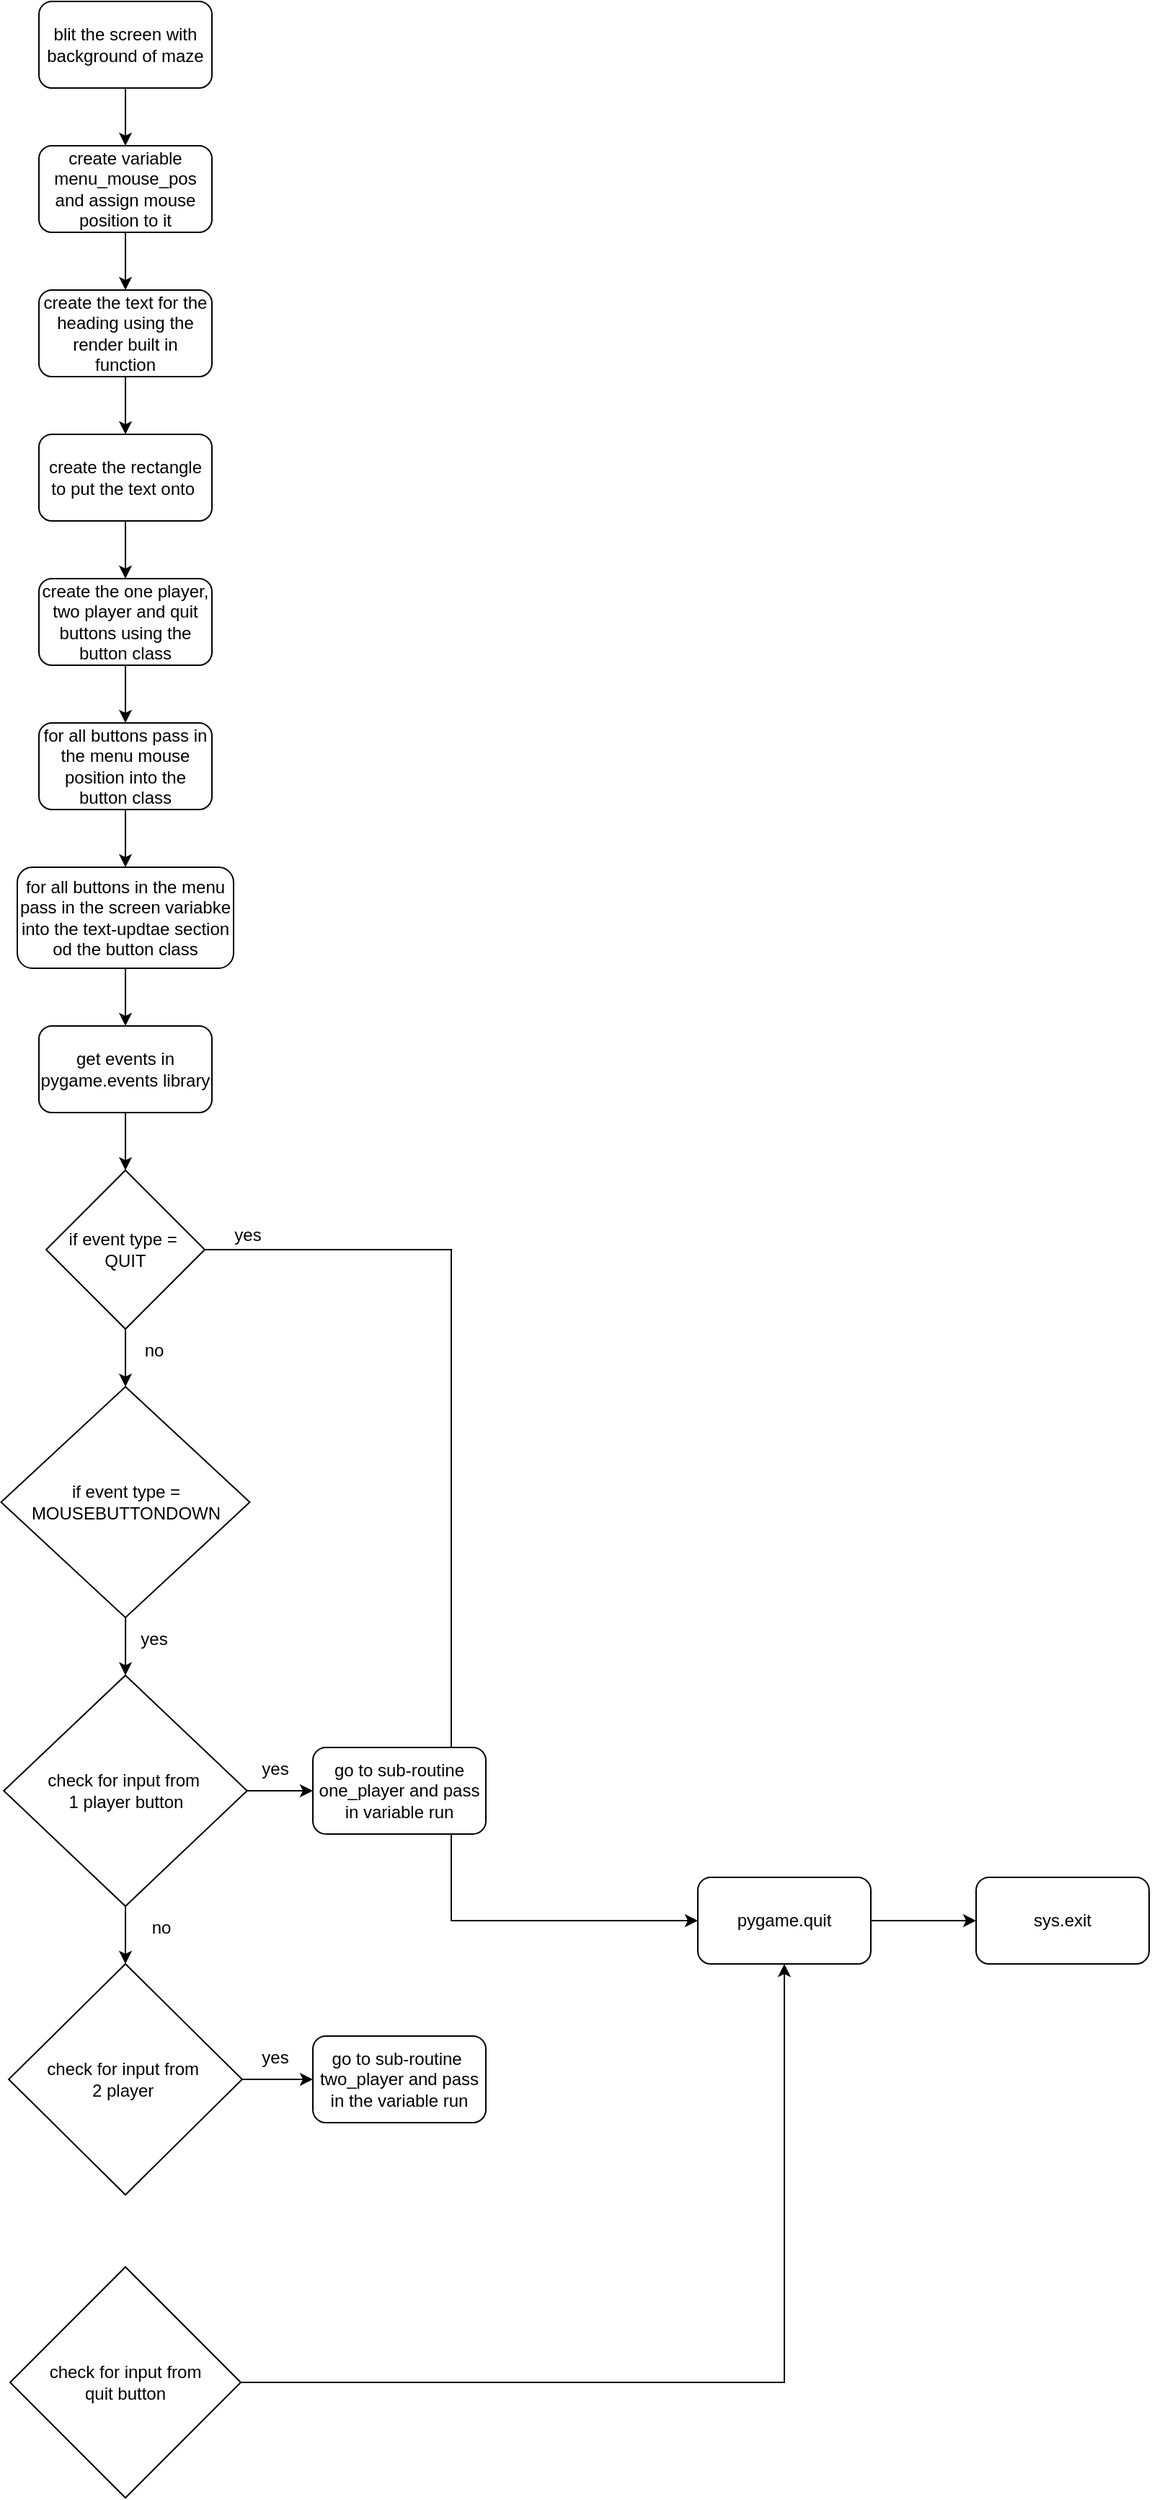 <mxfile version="24.7.14">
  <diagram id="C5RBs43oDa-KdzZeNtuy" name="Page-1">
    <mxGraphModel dx="474" dy="788" grid="1" gridSize="10" guides="1" tooltips="1" connect="1" arrows="1" fold="1" page="1" pageScale="1" pageWidth="1000" pageHeight="2000" math="0" shadow="0">
      <root>
        <mxCell id="WIyWlLk6GJQsqaUBKTNV-0" />
        <mxCell id="WIyWlLk6GJQsqaUBKTNV-1" parent="WIyWlLk6GJQsqaUBKTNV-0" />
        <mxCell id="j9sT3DzLjJvzvAmUAjQL-17" style="edgeStyle=orthogonalEdgeStyle;rounded=0;orthogonalLoop=1;jettySize=auto;html=1;entryX=0.5;entryY=0;entryDx=0;entryDy=0;" edge="1" parent="WIyWlLk6GJQsqaUBKTNV-1" source="j9sT3DzLjJvzvAmUAjQL-0" target="j9sT3DzLjJvzvAmUAjQL-1">
          <mxGeometry relative="1" as="geometry" />
        </mxCell>
        <mxCell id="j9sT3DzLjJvzvAmUAjQL-0" value="blit the screen with background of maze" style="rounded=1;whiteSpace=wrap;html=1;" vertex="1" parent="WIyWlLk6GJQsqaUBKTNV-1">
          <mxGeometry x="250" y="20" width="120" height="60" as="geometry" />
        </mxCell>
        <mxCell id="j9sT3DzLjJvzvAmUAjQL-18" style="edgeStyle=orthogonalEdgeStyle;rounded=0;orthogonalLoop=1;jettySize=auto;html=1;entryX=0.5;entryY=0;entryDx=0;entryDy=0;" edge="1" parent="WIyWlLk6GJQsqaUBKTNV-1" source="j9sT3DzLjJvzvAmUAjQL-1" target="j9sT3DzLjJvzvAmUAjQL-2">
          <mxGeometry relative="1" as="geometry" />
        </mxCell>
        <mxCell id="j9sT3DzLjJvzvAmUAjQL-1" value="create variable menu_mouse_pos and assign mouse position to it" style="rounded=1;whiteSpace=wrap;html=1;" vertex="1" parent="WIyWlLk6GJQsqaUBKTNV-1">
          <mxGeometry x="250" y="120" width="120" height="60" as="geometry" />
        </mxCell>
        <mxCell id="j9sT3DzLjJvzvAmUAjQL-19" style="edgeStyle=orthogonalEdgeStyle;rounded=0;orthogonalLoop=1;jettySize=auto;html=1;entryX=0.5;entryY=0;entryDx=0;entryDy=0;" edge="1" parent="WIyWlLk6GJQsqaUBKTNV-1" source="j9sT3DzLjJvzvAmUAjQL-2" target="j9sT3DzLjJvzvAmUAjQL-3">
          <mxGeometry relative="1" as="geometry" />
        </mxCell>
        <mxCell id="j9sT3DzLjJvzvAmUAjQL-2" value="create the text for the heading using the render built in function" style="rounded=1;whiteSpace=wrap;html=1;" vertex="1" parent="WIyWlLk6GJQsqaUBKTNV-1">
          <mxGeometry x="250" y="220" width="120" height="60" as="geometry" />
        </mxCell>
        <mxCell id="j9sT3DzLjJvzvAmUAjQL-20" style="edgeStyle=orthogonalEdgeStyle;rounded=0;orthogonalLoop=1;jettySize=auto;html=1;entryX=0.5;entryY=0;entryDx=0;entryDy=0;" edge="1" parent="WIyWlLk6GJQsqaUBKTNV-1" source="j9sT3DzLjJvzvAmUAjQL-3" target="j9sT3DzLjJvzvAmUAjQL-4">
          <mxGeometry relative="1" as="geometry" />
        </mxCell>
        <mxCell id="j9sT3DzLjJvzvAmUAjQL-3" value="create the rectangle to put the text onto&amp;nbsp;" style="rounded=1;whiteSpace=wrap;html=1;" vertex="1" parent="WIyWlLk6GJQsqaUBKTNV-1">
          <mxGeometry x="250" y="320" width="120" height="60" as="geometry" />
        </mxCell>
        <mxCell id="j9sT3DzLjJvzvAmUAjQL-21" style="edgeStyle=orthogonalEdgeStyle;rounded=0;orthogonalLoop=1;jettySize=auto;html=1;entryX=0.5;entryY=0;entryDx=0;entryDy=0;" edge="1" parent="WIyWlLk6GJQsqaUBKTNV-1" source="j9sT3DzLjJvzvAmUAjQL-4" target="j9sT3DzLjJvzvAmUAjQL-5">
          <mxGeometry relative="1" as="geometry" />
        </mxCell>
        <mxCell id="j9sT3DzLjJvzvAmUAjQL-4" value="create the one player, two player and quit buttons using the button class" style="rounded=1;whiteSpace=wrap;html=1;" vertex="1" parent="WIyWlLk6GJQsqaUBKTNV-1">
          <mxGeometry x="250" y="420" width="120" height="60" as="geometry" />
        </mxCell>
        <mxCell id="j9sT3DzLjJvzvAmUAjQL-22" style="edgeStyle=orthogonalEdgeStyle;rounded=0;orthogonalLoop=1;jettySize=auto;html=1;entryX=0.5;entryY=0;entryDx=0;entryDy=0;" edge="1" parent="WIyWlLk6GJQsqaUBKTNV-1" source="j9sT3DzLjJvzvAmUAjQL-5" target="j9sT3DzLjJvzvAmUAjQL-6">
          <mxGeometry relative="1" as="geometry" />
        </mxCell>
        <mxCell id="j9sT3DzLjJvzvAmUAjQL-5" value="for all buttons pass in the menu mouse position into the button class" style="rounded=1;whiteSpace=wrap;html=1;" vertex="1" parent="WIyWlLk6GJQsqaUBKTNV-1">
          <mxGeometry x="250" y="520" width="120" height="60" as="geometry" />
        </mxCell>
        <mxCell id="j9sT3DzLjJvzvAmUAjQL-23" style="edgeStyle=orthogonalEdgeStyle;rounded=0;orthogonalLoop=1;jettySize=auto;html=1;entryX=0.5;entryY=0;entryDx=0;entryDy=0;" edge="1" parent="WIyWlLk6GJQsqaUBKTNV-1" source="j9sT3DzLjJvzvAmUAjQL-6" target="j9sT3DzLjJvzvAmUAjQL-7">
          <mxGeometry relative="1" as="geometry" />
        </mxCell>
        <mxCell id="j9sT3DzLjJvzvAmUAjQL-6" value="for all buttons in the menu pass in the screen variabke into the text-updtae section od the button class" style="rounded=1;whiteSpace=wrap;html=1;" vertex="1" parent="WIyWlLk6GJQsqaUBKTNV-1">
          <mxGeometry x="235" y="620" width="150" height="70" as="geometry" />
        </mxCell>
        <mxCell id="j9sT3DzLjJvzvAmUAjQL-24" style="edgeStyle=orthogonalEdgeStyle;rounded=0;orthogonalLoop=1;jettySize=auto;html=1;entryX=0.5;entryY=0;entryDx=0;entryDy=0;" edge="1" parent="WIyWlLk6GJQsqaUBKTNV-1" source="j9sT3DzLjJvzvAmUAjQL-7" target="j9sT3DzLjJvzvAmUAjQL-9">
          <mxGeometry relative="1" as="geometry" />
        </mxCell>
        <mxCell id="j9sT3DzLjJvzvAmUAjQL-7" value="get events in pygame.events library" style="rounded=1;whiteSpace=wrap;html=1;" vertex="1" parent="WIyWlLk6GJQsqaUBKTNV-1">
          <mxGeometry x="250" y="730" width="120" height="60" as="geometry" />
        </mxCell>
        <mxCell id="j9sT3DzLjJvzvAmUAjQL-25" style="edgeStyle=orthogonalEdgeStyle;rounded=0;orthogonalLoop=1;jettySize=auto;html=1;entryX=0;entryY=0.5;entryDx=0;entryDy=0;" edge="1" parent="WIyWlLk6GJQsqaUBKTNV-1" source="j9sT3DzLjJvzvAmUAjQL-9" target="j9sT3DzLjJvzvAmUAjQL-10">
          <mxGeometry relative="1" as="geometry" />
        </mxCell>
        <mxCell id="j9sT3DzLjJvzvAmUAjQL-26" style="edgeStyle=orthogonalEdgeStyle;rounded=0;orthogonalLoop=1;jettySize=auto;html=1;entryX=0.5;entryY=0;entryDx=0;entryDy=0;" edge="1" parent="WIyWlLk6GJQsqaUBKTNV-1" source="j9sT3DzLjJvzvAmUAjQL-9" target="j9sT3DzLjJvzvAmUAjQL-12">
          <mxGeometry relative="1" as="geometry" />
        </mxCell>
        <mxCell id="j9sT3DzLjJvzvAmUAjQL-9" value="if event type =&amp;nbsp;&lt;div&gt;QUIT&lt;/div&gt;" style="rhombus;whiteSpace=wrap;html=1;" vertex="1" parent="WIyWlLk6GJQsqaUBKTNV-1">
          <mxGeometry x="255" y="830" width="110" height="110" as="geometry" />
        </mxCell>
        <mxCell id="j9sT3DzLjJvzvAmUAjQL-38" style="edgeStyle=orthogonalEdgeStyle;rounded=0;orthogonalLoop=1;jettySize=auto;html=1;" edge="1" parent="WIyWlLk6GJQsqaUBKTNV-1" source="j9sT3DzLjJvzvAmUAjQL-10" target="j9sT3DzLjJvzvAmUAjQL-11">
          <mxGeometry relative="1" as="geometry" />
        </mxCell>
        <mxCell id="j9sT3DzLjJvzvAmUAjQL-10" value="pygame.quit" style="rounded=1;whiteSpace=wrap;html=1;" vertex="1" parent="WIyWlLk6GJQsqaUBKTNV-1">
          <mxGeometry x="707" y="1320" width="120" height="60" as="geometry" />
        </mxCell>
        <mxCell id="j9sT3DzLjJvzvAmUAjQL-11" value="sys.exit" style="rounded=1;whiteSpace=wrap;html=1;" vertex="1" parent="WIyWlLk6GJQsqaUBKTNV-1">
          <mxGeometry x="900" y="1320" width="120" height="60" as="geometry" />
        </mxCell>
        <mxCell id="j9sT3DzLjJvzvAmUAjQL-27" style="edgeStyle=orthogonalEdgeStyle;rounded=0;orthogonalLoop=1;jettySize=auto;html=1;entryX=0.5;entryY=0;entryDx=0;entryDy=0;" edge="1" parent="WIyWlLk6GJQsqaUBKTNV-1" source="j9sT3DzLjJvzvAmUAjQL-12" target="j9sT3DzLjJvzvAmUAjQL-13">
          <mxGeometry relative="1" as="geometry" />
        </mxCell>
        <mxCell id="j9sT3DzLjJvzvAmUAjQL-12" value="if event type =&lt;div&gt;MOUSEBUTTONDOWN&lt;/div&gt;" style="rhombus;whiteSpace=wrap;html=1;" vertex="1" parent="WIyWlLk6GJQsqaUBKTNV-1">
          <mxGeometry x="223.75" y="980" width="172.5" height="160" as="geometry" />
        </mxCell>
        <mxCell id="j9sT3DzLjJvzvAmUAjQL-28" style="edgeStyle=orthogonalEdgeStyle;rounded=0;orthogonalLoop=1;jettySize=auto;html=1;entryX=0;entryY=0.5;entryDx=0;entryDy=0;" edge="1" parent="WIyWlLk6GJQsqaUBKTNV-1" source="j9sT3DzLjJvzvAmUAjQL-13" target="j9sT3DzLjJvzvAmUAjQL-14">
          <mxGeometry relative="1" as="geometry" />
        </mxCell>
        <mxCell id="j9sT3DzLjJvzvAmUAjQL-29" style="edgeStyle=orthogonalEdgeStyle;rounded=0;orthogonalLoop=1;jettySize=auto;html=1;entryX=0.5;entryY=0;entryDx=0;entryDy=0;" edge="1" parent="WIyWlLk6GJQsqaUBKTNV-1" source="j9sT3DzLjJvzvAmUAjQL-13" target="j9sT3DzLjJvzvAmUAjQL-15">
          <mxGeometry relative="1" as="geometry" />
        </mxCell>
        <mxCell id="j9sT3DzLjJvzvAmUAjQL-13" value="check for input from&amp;nbsp;&lt;div&gt;1 player button&lt;/div&gt;" style="rhombus;whiteSpace=wrap;html=1;" vertex="1" parent="WIyWlLk6GJQsqaUBKTNV-1">
          <mxGeometry x="225.62" y="1180" width="168.75" height="160" as="geometry" />
        </mxCell>
        <mxCell id="j9sT3DzLjJvzvAmUAjQL-14" value="go to sub-routine one_player and pass in variable run" style="rounded=1;whiteSpace=wrap;html=1;" vertex="1" parent="WIyWlLk6GJQsqaUBKTNV-1">
          <mxGeometry x="440" y="1230" width="120" height="60" as="geometry" />
        </mxCell>
        <mxCell id="j9sT3DzLjJvzvAmUAjQL-30" style="edgeStyle=orthogonalEdgeStyle;rounded=0;orthogonalLoop=1;jettySize=auto;html=1;" edge="1" parent="WIyWlLk6GJQsqaUBKTNV-1" source="j9sT3DzLjJvzvAmUAjQL-15" target="j9sT3DzLjJvzvAmUAjQL-16">
          <mxGeometry relative="1" as="geometry" />
        </mxCell>
        <mxCell id="j9sT3DzLjJvzvAmUAjQL-15" value="check for input from&amp;nbsp;&lt;div&gt;2 player&amp;nbsp;&lt;/div&gt;" style="rhombus;whiteSpace=wrap;html=1;" vertex="1" parent="WIyWlLk6GJQsqaUBKTNV-1">
          <mxGeometry x="229.06" y="1380" width="161.87" height="160" as="geometry" />
        </mxCell>
        <mxCell id="j9sT3DzLjJvzvAmUAjQL-16" value="go to sub-routine&amp;nbsp;&lt;div&gt;two_player and pass in the variable run&lt;/div&gt;" style="rounded=1;whiteSpace=wrap;html=1;" vertex="1" parent="WIyWlLk6GJQsqaUBKTNV-1">
          <mxGeometry x="440" y="1430" width="120" height="60" as="geometry" />
        </mxCell>
        <mxCell id="j9sT3DzLjJvzvAmUAjQL-31" value="yes" style="text;html=1;align=center;verticalAlign=middle;whiteSpace=wrap;rounded=0;" vertex="1" parent="WIyWlLk6GJQsqaUBKTNV-1">
          <mxGeometry x="365" y="860" width="60" height="30" as="geometry" />
        </mxCell>
        <mxCell id="j9sT3DzLjJvzvAmUAjQL-32" value="no" style="text;html=1;align=center;verticalAlign=middle;whiteSpace=wrap;rounded=0;" vertex="1" parent="WIyWlLk6GJQsqaUBKTNV-1">
          <mxGeometry x="300" y="940" width="60" height="30" as="geometry" />
        </mxCell>
        <mxCell id="j9sT3DzLjJvzvAmUAjQL-33" value="yes" style="text;html=1;align=center;verticalAlign=middle;whiteSpace=wrap;rounded=0;" vertex="1" parent="WIyWlLk6GJQsqaUBKTNV-1">
          <mxGeometry x="300" y="1140" width="60" height="30" as="geometry" />
        </mxCell>
        <mxCell id="j9sT3DzLjJvzvAmUAjQL-34" value="yes" style="text;html=1;align=center;verticalAlign=middle;whiteSpace=wrap;rounded=0;" vertex="1" parent="WIyWlLk6GJQsqaUBKTNV-1">
          <mxGeometry x="384" y="1230" width="60" height="30" as="geometry" />
        </mxCell>
        <mxCell id="j9sT3DzLjJvzvAmUAjQL-35" value="no" style="text;html=1;align=center;verticalAlign=middle;whiteSpace=wrap;rounded=0;" vertex="1" parent="WIyWlLk6GJQsqaUBKTNV-1">
          <mxGeometry x="305" y="1340" width="60" height="30" as="geometry" />
        </mxCell>
        <mxCell id="j9sT3DzLjJvzvAmUAjQL-36" value="yes" style="text;html=1;align=center;verticalAlign=middle;whiteSpace=wrap;rounded=0;" vertex="1" parent="WIyWlLk6GJQsqaUBKTNV-1">
          <mxGeometry x="384" y="1430" width="60" height="30" as="geometry" />
        </mxCell>
        <mxCell id="j9sT3DzLjJvzvAmUAjQL-39" style="edgeStyle=orthogonalEdgeStyle;rounded=0;orthogonalLoop=1;jettySize=auto;html=1;entryX=0.5;entryY=1;entryDx=0;entryDy=0;" edge="1" parent="WIyWlLk6GJQsqaUBKTNV-1" source="j9sT3DzLjJvzvAmUAjQL-37" target="j9sT3DzLjJvzvAmUAjQL-10">
          <mxGeometry relative="1" as="geometry" />
        </mxCell>
        <mxCell id="j9sT3DzLjJvzvAmUAjQL-37" value="check for input from&lt;div&gt;quit button&lt;/div&gt;" style="rhombus;whiteSpace=wrap;html=1;" vertex="1" parent="WIyWlLk6GJQsqaUBKTNV-1">
          <mxGeometry x="230" y="1590" width="160" height="160" as="geometry" />
        </mxCell>
      </root>
    </mxGraphModel>
  </diagram>
</mxfile>
